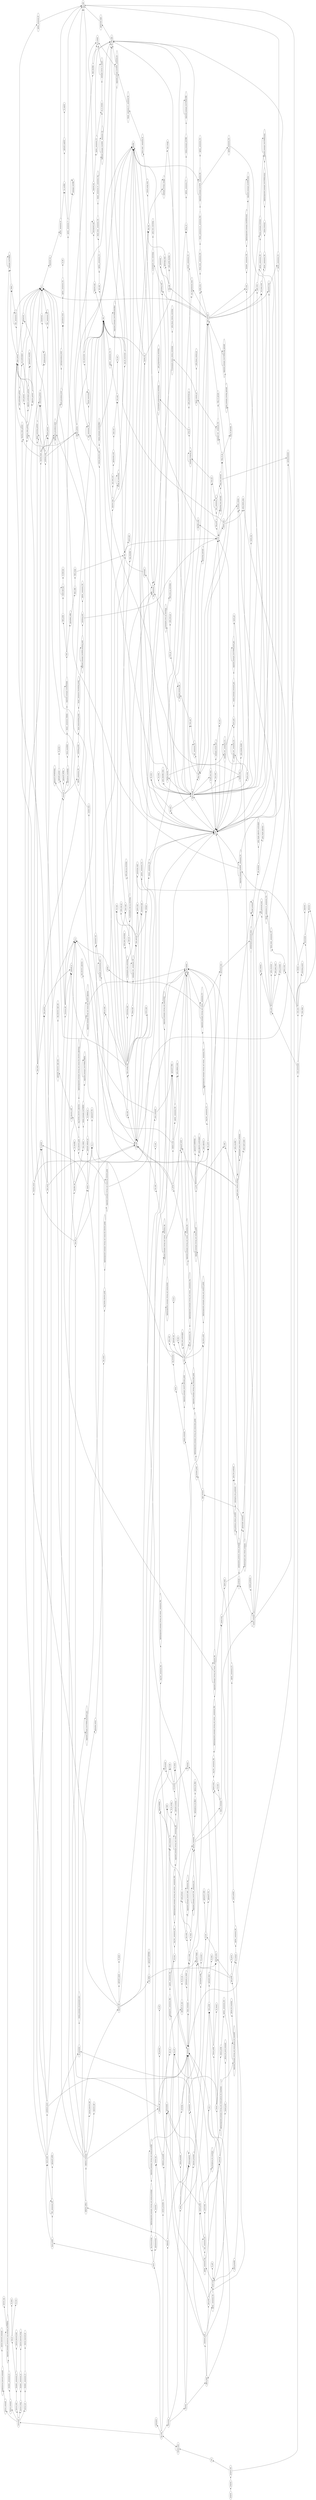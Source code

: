 digraph G {
orientation = landscape;
rankdir = LR;
ratio = compress;
nt0 [ label="program'" ] ;
nt1 [ label="where_term" ] ;
nt2 [ label="verb_pattern" ] ;
nt3 [ label="verb_multisubject_pattern" ] ;
nt4 [ label="var_type" ] ;
nt5 [ label="var_term" ] ;
nt6 [ label="var_or_atomics" ] ;
nt7 [ label="var_or_atomic" ] ;
nt8 [ label="var_multisubject" ] ;
nt9 [ label="var_modifier" ] ;
nt10 [ label="typed_name_without_attribute" ] ;
nt11 [ label="typed_name" ] ;
nt12 [ label="type_pattern" ] ;
nt13 [ label="type_operand" ] ;
nt14 [ label="type_op" ] ;
nt15 [ label="type_nonapp_expr" ] ;
nt16 [ label="type_macro" ] ;
nt17 [ label="type_identifier" ] ;
nt18 [ label="type_head" ] ;
nt19 [ label="type_expr" ] ;
nt20 [ label="type_def" ] ;
nt21 [ label="tvar" ] ;
nt22 [ label="tuple_term" ] ;
nt23 [ label="tokens" ] ;
nt24 [ label="token_pattern" ] ;
nt25 [ label="this_exists" ] ;
nt26 [ label="this_directive_verb" ] ;
nt27 [ label="this_directive_right_attr" ] ;
nt28 [ label="this_directive_pred" ] ;
nt29 [ label="this_directive_adjective" ] ;
nt30 [ label="there_is_statement" ] ;
nt31 [ label="theorem_preamble" ] ;
nt32 [ label="theorem" ] ;
nt33 [ label="then_prefix" ] ;
nt34 [ label="text_item" ] ;
nt35 [ label="text" ] ;
nt36 [ label="terms" ] ;
nt37 [ label="term_ops" ] ;
nt38 [ label="term_op" ] ;
nt39 [ label="term_nonapp" ] ;
nt40 [ label="term" ] ;
nt41 [ label="tdop_term" ] ;
nt42 [ label="tdop_rel_operands" ] ;
nt43 [ label="tdop_rel_operand" ] ;
nt44 [ label="tdop_rel_op" ] ;
nt45 [ label="tdop_prop_operand" ] ;
nt46 [ label="tdop_prop" ] ;
nt47 [ label="tdop_operand" ] ;
nt48 [ label="tdop_app" ] ;
nt49 [ label="symbol_term" ] ;
nt50 [ label="symbol_statement" ] ;
nt51 [ label="symbol_predicate" ] ;
nt52 [ label="symbol_pattern" ] ;
nt53 [ label="subtype" ] ;
nt54 [ label="stub_token" ] ;
nt55 [ label="stub_prim" ] ;
nt56 [ label="stub_nonterminal" ] ;
nt57 [ label="stub_misc" ] ;
nt58 [ label="structure_def" ] ;
nt59 [ label="structure" ] ;
nt60 [ label="statement_proof" ] ;
nt61 [ label="statement" ] ;
nt62 [ label="sort_expr" ] ;
nt63 [ label="simple_statement" ] ;
nt64 [ label="set_enum_term" ] ;
nt65 [ label="set_comprehension_term" ] ;
nt66 [ label="separator" ] ;
nt67 [ label="separated_nonempty_list(sep_and_comma,this_directive_pred)" ] ;
nt68 [ label="separated_nonempty_list(sep_and_comma,this_directive_adjective)" ] ;
nt69 [ label="separated_nonempty_list(sep_and_comma,term)" ] ;
nt70 [ label="separated_nonempty_list(sep_and_comma,phrase_list_transition)" ] ;
nt71 [ label="separated_nonempty_list(sep_and_comma,is_pred)" ] ;
nt72 [ label="separated_nonempty_list(sep_and_comma,does_pred)" ] ;
nt73 [ label="separated_nonempty_list(sep_and_comma,assuming)" ] ;
nt74 [ label="separated_nonempty_list(sep_and_comma,__anonymous_49)" ] ;
nt75 [ label="separated_nonempty_list(sep_and_comma,__anonymous_39)" ] ;
nt76 [ label="separated_nonempty_list(sep_and_comma,__anonymous_38)" ] ;
nt77 [ label="separated_nonempty_list(sep_and_comma,__anonymous_37)" ] ;
nt78 [ label="separated_nonempty_list(sep_and_comma,__anonymous_35)" ] ;
nt79 [ label="separated_nonempty_list(instruct_sep,nonempty_list(TOKEN))" ] ;
nt80 [ label="separated_nonempty_list(SEMI,term)" ] ;
nt81 [ label="separated_nonempty_list(SEMI,satisfying_pred)" ] ;
nt82 [ label="separated_nonempty_list(SEMI,field)" ] ;
nt83 [ label="separated_nonempty_list(SEMI,__anonymous_9)" ] ;
nt84 [ label="separated_nonempty_list(SEMI,__anonymous_26)" ] ;
nt85 [ label="separated_nonempty_list(SEMI,__anonymous_23)" ] ;
nt86 [ label="separated_nonempty_list(SEMI,__anonymous_10)" ] ;
nt87 [ label="separated_nonempty_list(LIT_OR,__anonymous_41)" ] ;
nt88 [ label="separated_nonempty_list(LIT_AND,does_pred)" ] ;
nt89 [ label="separated_nonempty_list(LIT_AND,__anonymous_40)" ] ;
nt90 [ label="separated_nonempty_list(COMMA,term)" ] ;
nt91 [ label="separated_nonempty_list(COMMA,tdop_operand)" ] ;
nt92 [ label="separated_nonempty_list(COMMA,match_pat)" ] ;
nt93 [ label="separated_nonempty_list(COMMA,identifier)" ] ;
nt94 [ label="separated_nonempty_list(COMMA,annotated_vars)" ] ;
nt95 [ label="separated_nonempty_list(COMMA,VAR)" ] ;
nt96 [ label="separated_nonempty_list(COMMA,TOKEN)" ] ;
nt97 [ label="sep_list(this_directive_pred)" ] ;
nt98 [ label="sep_list(this_directive_adjective)" ] ;
nt99 [ label="sep_list(term)" ] ;
nt100 [ label="sep_list(phrase_list_transition)" ] ;
nt101 [ label="sep_list(is_pred)" ] ;
nt102 [ label="sep_list(does_pred)" ] ;
nt103 [ label="sep_list(assuming)" ] ;
nt104 [ label="sep_list(__anonymous_49)" ] ;
nt105 [ label="sep_list(__anonymous_39)" ] ;
nt106 [ label="sep_list(__anonymous_38)" ] ;
nt107 [ label="sep_list(__anonymous_37)" ] ;
nt108 [ label="sep_list(__anonymous_35)" ] ;
nt109 [ label="sep_and_comma" ] ;
nt110 [ label="section_tag" ] ;
nt111 [ label="section_preamble" ] ;
nt112 [ label="satisfying_preds" ] ;
nt113 [ label="satisfying_pred" ] ;
nt114 [ label="right_attribute" ] ;
nt115 [ label="required_args" ] ;
nt116 [ label="required_arg" ] ;
nt117 [ label="ref_item" ] ;
nt118 [ label="record_assign_term" ] ;
nt119 [ label="punctuation" ] ;
nt120 [ label="prop_ops" ] ;
nt121 [ label="prop_op" ] ;
nt122 [ label="prop" ] ;
nt123 [ label="proof_tail" ] ;
nt124 [ label="proof_script" ] ;
nt125 [ label="proof_preamble" ] ;
nt126 [ label="proof_method" ] ;
nt127 [ label="proof_expr" ] ;
nt128 [ label="proof_body" ] ;
nt129 [ label="program_text" ] ;
nt130 [ label="program" ] ;
nt131 [ label="primary_statement" ] ;
nt132 [ label="prim_verb_multisubject" ] ;
nt133 [ label="prim_verb" ] ;
nt134 [ label="prim_typed_name" ] ;
nt135 [ label="prim_type_op_controlseq" ] ;
nt136 [ label="prim_type_op" ] ;
nt137 [ label="prim_type_controlseq" ] ;
nt138 [ label="prim_term_op_controlseq" ] ;
nt139 [ label="prim_term_op" ] ;
nt140 [ label="prim_term_controlseq" ] ;
nt141 [ label="prim_structure" ] ;
nt142 [ label="prim_simple_adjective_multisubject" ] ;
nt143 [ label="prim_simple_adjective" ] ;
nt144 [ label="prim_relation" ] ;
nt145 [ label="prim_propositional_op_controlseq" ] ;
nt146 [ label="prim_propositional_op" ] ;
nt147 [ label="prim_prefix_function" ] ;
nt148 [ label="prim_possessed_noun" ] ;
nt149 [ label="prim_plain_noun" ] ;
nt150 [ label="prim_pi_binder" ] ;
nt151 [ label="prim_lambda_binder" ] ;
nt152 [ label="prim_identifier_term" ] ;
nt153 [ label="prim_free_predicate" ] ;
nt154 [ label="prim_definite_noun" ] ;
nt155 [ label="prim_classifier" ] ;
nt156 [ label="prim_binder_prop" ] ;
nt157 [ label="prim_binary_relation_op" ] ;
nt158 [ label="prim_binary_relation_controlseq" ] ;
nt159 [ label="prim_adjective_multisubject" ] ;
nt160 [ label="prim_adjective" ] ;
nt161 [ label="predicate_token_pattern" ] ;
nt162 [ label="predicate_macro" ] ;
nt163 [ label="predicate_head" ] ;
nt164 [ label="predicate_def" ] ;
nt165 [ label="precedence_level" ] ;
nt166 [ label="possessed_noun" ] ;
nt167 [ label="phrase_list_transition" ] ;
nt168 [ label="phrase_list_proof_statement" ] ;
nt169 [ label="phrase_list_filler" ] ;
nt170 [ label="paren_type" ] ;
nt171 [ label="paren_precedence_level" ] ;
nt172 [ label="paren(typed_name_without_attribute)" ] ;
nt173 [ label="paren(type_expr)" ] ;
nt174 [ label="paren(term)" ] ;
nt175 [ label="paren(statement)" ] ;
nt176 [ label="paren(prim_free_predicate)" ] ;
nt177 [ label="paren(precedence_level)" ] ;
nt178 [ label="paren(and_or_chain)" ] ;
nt179 [ label="paren(__anonymous_8)" ] ;
nt180 [ label="paren(__anonymous_7)" ] ;
nt181 [ label="paren(__anonymous_6)" ] ;
nt182 [ label="paren(__anonymous_48)" ] ;
nt183 [ label="paren(__anonymous_36)" ] ;
nt184 [ label="paren(__anonymous_29)" ] ;
nt185 [ label="paren(__anonymous_21)" ] ;
nt186 [ label="paren(__anonymous_15)" ] ;
nt187 [ label="paren(__anonymous_12)" ] ;
nt188 [ label="or_chain" ] ;
nt189 [ label="option(tvar)" ] ;
nt190 [ label="option(this_exists)" ] ;
nt191 [ label="option(this_directive_right_attr)" ] ;
nt192 [ label="option(tdop_prop_operand)" ] ;
nt193 [ label="option(tdop_operand)" ] ;
nt194 [ label="option(right_attribute)" ] ;
nt195 [ label="option(phrase_list_filler)" ] ;
nt196 [ label="option(paren_precedence_level)" ] ;
nt197 [ label="option(paren(__anonymous_48))" ] ;
nt198 [ label="option(lit_we_say)" ] ;
nt199 [ label="option(lit_then)" ] ;
nt200 [ label="option(lit_param)" ] ;
nt201 [ label="option(lit_location)" ] ;
nt202 [ label="option(lit_lets)" ] ;
nt203 [ label="option(lit_implicit)" ] ;
nt204 [ label="option(lit_equal)" ] ;
nt205 [ label="option(lit_do)" ] ;
nt206 [ label="option(lit_defined_as)" ] ;
nt207 [ label="option(lit_a)" ] ;
nt208 [ label="option(label)" ] ;
nt209 [ label="option(insection)" ] ;
nt210 [ label="option(field_suffix)" ] ;
nt211 [ label="option(colon_type)" ] ;
nt212 [ label="option(colon_sort)" ] ;
nt213 [ label="option(brace_semi(field))" ] ;
nt214 [ label="option(app_args)" ] ;
nt215 [ label="option(__anonymous_53)" ] ;
nt216 [ label="option(__anonymous_47)" ] ;
nt217 [ label="option(__anonymous_46)" ] ;
nt218 [ label="option(__anonymous_45)" ] ;
nt219 [ label="option(__anonymous_44)" ] ;
nt220 [ label="option(__anonymous_42)" ] ;
nt221 [ label="option(__anonymous_25)" ] ;
nt222 [ label="option(__anonymous_24)" ] ;
nt223 [ label="option(__anonymous_20)" ] ;
nt224 [ label="option(__anonymous_19)" ] ;
nt225 [ label="option(__anonymous_17)" ] ;
nt226 [ label="option(__anonymous_13)" ] ;
nt227 [ label="option(__anonymous_11)" ] ;
nt228 [ label="option(LIT_WITH)" ] ;
nt229 [ label="option(LIT_US)" ] ;
nt230 [ label="option(LIT_TO)" ] ;
nt231 [ label="option(LIT_THE)" ] ;
nt232 [ label="option(LIT_THAT)" ] ;
nt233 [ label="option(LIT_PAIRWISE)" ] ;
nt234 [ label="option(LIT_NOTATIONAL)" ] ;
nt235 [ label="option(LIT_NOT)" ] ;
nt236 [ label="option(LIT_DEFINE)" ] ;
nt237 [ label="option(LIT_CAN)" ] ;
nt238 [ label="option(LIT_CALLED)" ] ;
nt239 [ label="option(LIT_AND)" ] ;
nt240 [ label="option(COMMA)" ] ;
nt241 [ label="opt_say" ] ;
nt242 [ label="opt_define" ] ;
nt243 [ label="opt_colon_type" ] ;
nt244 [ label="opt_colon_sort" ] ;
nt245 [ label="opt_args" ] ;
nt246 [ label="opt_alt_constructor" ] ;
nt247 [ label="nonempty_list(var_or_atomic)" ] ;
nt248 [ label="nonempty_list(term_op)" ] ;
nt249 [ label="nonempty_list(prop_op)" ] ;
nt250 [ label="nonempty_list(expr_nonapp)" ] ;
nt251 [ label="nonempty_list(annotated_vars)" ] ;
nt252 [ label="nonempty_list(alt_case)" ] ;
nt253 [ label="nonempty_list(__anonymous_33)" ] ;
nt254 [ label="nonempty_list(__anonymous_27)" ] ;
nt255 [ label="nonempty_list(__anonymous_22)" ] ;
nt256 [ label="nonempty_list(__anonymous_14)" ] ;
nt257 [ label="nonempty_list(VAR)" ] ;
nt258 [ label="nonempty_list(TOKEN)" ] ;
nt259 [ label="namespace" ] ;
nt260 [ label="named_terms" ] ;
nt261 [ label="named_term" ] ;
nt262 [ label="mutual_inductive_type" ] ;
nt263 [ label="mutual_inductive_def" ] ;
nt264 [ label="match_term" ] ;
nt265 [ label="match_seq" ] ;
nt266 [ label="match_pats" ] ;
nt267 [ label="match_pat" ] ;
nt268 [ label="make_term" ] ;
nt269 [ label="macro_body" ] ;
nt270 [ label="macro_bodies" ] ;
nt271 [ label="macro" ] ;
nt272 [ label="loption(separated_nonempty_list(sep_and_comma,this_directive_pred))" ] ;
nt273 [ label="loption(separated_nonempty_list(sep_and_comma,this_directive_adjective))" ] ;
nt274 [ label="loption(separated_nonempty_list(sep_and_comma,term))" ] ;
nt275 [ label="loption(separated_nonempty_list(sep_and_comma,phrase_list_transition))" ] ;
nt276 [ label="loption(separated_nonempty_list(sep_and_comma,is_pred))" ] ;
nt277 [ label="loption(separated_nonempty_list(sep_and_comma,does_pred))" ] ;
nt278 [ label="loption(separated_nonempty_list(sep_and_comma,assuming))" ] ;
nt279 [ label="loption(separated_nonempty_list(sep_and_comma,__anonymous_49))" ] ;
nt280 [ label="loption(separated_nonempty_list(sep_and_comma,__anonymous_39))" ] ;
nt281 [ label="loption(separated_nonempty_list(sep_and_comma,__anonymous_38))" ] ;
nt282 [ label="loption(separated_nonempty_list(sep_and_comma,__anonymous_37))" ] ;
nt283 [ label="loption(separated_nonempty_list(sep_and_comma,__anonymous_35))" ] ;
nt284 [ label="loption(separated_nonempty_list(SEMI,term))" ] ;
nt285 [ label="loption(separated_nonempty_list(COMMA,term))" ] ;
nt286 [ label="lit_with" ] ;
nt287 [ label="lit_we_say" ] ;
nt288 [ label="lit_true" ] ;
nt289 [ label="lit_theorem" ] ;
nt290 [ label="lit_then" ] ;
nt291 [ label="lit_sort" ] ;
nt292 [ label="lit_qed" ] ;
nt293 [ label="lit_prove" ] ;
nt294 [ label="lit_param" ] ;
nt295 [ label="lit_location" ] ;
nt296 [ label="lit_lets" ] ;
nt297 [ label="lit_left" ] ;
nt298 [ label="lit_its_wrong" ] ;
nt299 [ label="lit_is" ] ;
nt300 [ label="lit_implicit" ] ;
nt301 [ label="lit_iff" ] ;
nt302 [ label="lit_has" ] ;
nt303 [ label="lit_field_key" ] ;
nt304 [ label="lit_false" ] ;
nt305 [ label="lit_exist" ] ;
nt306 [ label="lit_equal" ] ;
nt307 [ label="lit_document" ] ;
nt308 [ label="lit_do" ] ;
nt309 [ label="lit_denote" ] ;
nt310 [ label="lit_defined_as" ] ;
nt311 [ label="lit_def" ] ;
nt312 [ label="lit_classifier" ] ;
nt313 [ label="lit_choose" ] ;
nt314 [ label="lit_binder_comma" ] ;
nt315 [ label="lit_axiom" ] ;
nt316 [ label="lit_assume" ] ;
nt317 [ label="lit_any" ] ;
nt318 [ label="lit_a" ] ;
nt319 [ label="list_term" ] ;
nt320 [ label="list(text_item)" ] ;
nt321 [ label="list(required_arg)" ] ;
nt322 [ label="list(opt_alt_constructor)" ] ;
nt323 [ label="list(lit_field_key)" ] ;
nt324 [ label="list(left_attribute)" ] ;
nt325 [ label="list(brace(tvar))" ] ;
nt326 [ label="list(assumption)" ] ;
nt327 [ label="list(alt_constructor)" ] ;
nt328 [ label="list(__anonymous_52)" ] ;
nt329 [ label="list(__anonymous_51)" ] ;
nt330 [ label="list(__anonymous_50)" ] ;
nt331 [ label="list(__anonymous_43)" ] ;
nt332 [ label="list(__anonymous_34)" ] ;
nt333 [ label="list(__anonymous_32)" ] ;
nt334 [ label="list(__anonymous_18)" ] ;
nt335 [ label="list(__anonymous_1)" ] ;
nt336 [ label="lexeme" ] ;
nt337 [ label="let_term" ] ;
nt338 [ label="let_annotation" ] ;
nt339 [ label="left_attribute" ] ;
nt340 [ label="lambda_term" ] ;
nt341 [ label="lambda_function" ] ;
nt342 [ label="lambda_fun" ] ;
nt343 [ label="label" ] ;
nt344 [ label="is_pred" ] ;
nt345 [ label="is_aPred" ] ;
nt346 [ label="instruction" ] ;
nt347 [ label="instruct_synonym" ] ;
nt348 [ label="instruct_string" ] ;
nt349 [ label="instruct_sep" ] ;
nt350 [ label="instruct_keyword_string" ] ;
nt351 [ label="instruct_keyword_int" ] ;
nt352 [ label="instruct_keyword_command" ] ;
nt353 [ label="instruct_keyword_bool" ] ;
nt354 [ label="instruct_int" ] ;
nt355 [ label="instruct_command" ] ;
nt356 [ label="instruct_bool" ] ;
nt357 [ label="insection" ] ;
nt358 [ label="inductive_type" ] ;
nt359 [ label="inductive_def" ] ;
nt360 [ label="iff_junction" ] ;
nt361 [ label="if_then_else_term" ] ;
nt362 [ label="identifier_prop" ] ;
nt363 [ label="identifier_pattern" ] ;
nt364 [ label="identifier" ] ;
nt365 [ label="head_statement" ] ;
nt366 [ label="head_primary" ] ;
nt367 [ label="has_pred" ] ;
nt368 [ label="goal_proof" ] ;
nt369 [ label="goal_prefix" ] ;
nt370 [ label="function_token_pattern" ] ;
nt371 [ label="function_macro" ] ;
nt372 [ label="function_head" ] ;
nt373 [ label="function_def" ] ;
nt374 [ label="free_predicate_without_attribute" ] ;
nt375 [ label="free_predicate" ] ;
nt376 [ label="fixing_var" ] ;
nt377 [ label="field_suffix" ] ;
nt378 [ label="field_prefix" ] ;
nt379 [ label="field_identifier" ] ;
nt380 [ label="field_assign" ] ;
nt381 [ label="field" ] ;
nt382 [ label="expr_nonapp" ] ;
nt383 [ label="expr" ] ;
nt384 [ label="does_pred" ] ;
nt385 [ label="delimiter" ] ;
nt386 [ label="definition_statement" ] ;
nt387 [ label="definition_preamble" ] ;
nt388 [ label="definition_affirm" ] ;
nt389 [ label="definition" ] ;
nt390 [ label="definite_term" ] ;
nt391 [ label="declaration" ] ;
nt392 [ label="cs_brace(prim_type_op_controlseq)" ] ;
nt393 [ label="cs_brace(prim_type_controlseq)" ] ;
nt394 [ label="cs_brace(prim_term_op_controlseq)" ] ;
nt395 [ label="cs_brace(prim_term_controlseq)" ] ;
nt396 [ label="cs_brace(prim_propositional_op_controlseq)" ] ;
nt397 [ label="cs_brace(prim_binary_relation_controlseq)" ] ;
nt398 [ label="copula" ] ;
nt399 [ label="controlseq_type" ] ;
nt400 [ label="controlseq_term" ] ;
nt401 [ label="controlseq_pattern" ] ;
nt402 [ label="controlseq_macro" ] ;
nt403 [ label="const_type" ] ;
nt404 [ label="const_statement" ] ;
nt405 [ label="comma_nonempty_list(term)" ] ;
nt406 [ label="comma_nonempty_list(tdop_operand)" ] ;
nt407 [ label="comma_nonempty_list(match_pat)" ] ;
nt408 [ label="comma_nonempty_list(identifier)" ] ;
nt409 [ label="comma_nonempty_list(annotated_vars)" ] ;
nt410 [ label="comma_nonempty_list(VAR)" ] ;
nt411 [ label="comma_nonempty_list(TOKEN)" ] ;
nt412 [ label="comma_list(term)" ] ;
nt413 [ label="colon_type" ] ;
nt414 [ label="colon_sort" ] ;
nt415 [ label="classifier_def" ] ;
nt416 [ label="class_tokens" ] ;
nt417 [ label="choose_prefix" ] ;
nt418 [ label="choose_justify" ] ;
nt419 [ label="choose" ] ;
nt420 [ label="chain_statement" ] ;
nt421 [ label="case_term" ] ;
nt422 [ label="case" ] ;
nt423 [ label="canned_proof" ] ;
nt424 [ label="canned_prefix" ] ;
nt425 [ label="by_ref" ] ;
nt426 [ label="by_method" ] ;
nt427 [ label="bracket(instruct_keyword_command)" ] ;
nt428 [ label="bracket(__anonymous_5)" ] ;
nt429 [ label="bracket(__anonymous_4)" ] ;
nt430 [ label="bracket(__anonymous_3)" ] ;
nt431 [ label="bracket(__anonymous_28)" ] ;
nt432 [ label="bracket(__anonymous_2)" ] ;
nt433 [ label="brace_semi(satisfying_pred)" ] ;
nt434 [ label="brace_semi(field)" ] ;
nt435 [ label="brace_semi(__anonymous_9)" ] ;
nt436 [ label="brace_semi(__anonymous_26)" ] ;
nt437 [ label="brace_semi(__anonymous_23)" ] ;
nt438 [ label="brace_semi(__anonymous_10)" ] ;
nt439 [ label="brace(tvar)" ] ;
nt440 [ label="brace(expr)" ] ;
nt441 [ label="brace(__anonymous_31)" ] ;
nt442 [ label="brace(__anonymous_30)" ] ;
nt443 [ label="brace(__anonymous_16)" ] ;
nt444 [ label="brace(__anonymous_0(satisfying_pred))" ] ;
nt445 [ label="brace(__anonymous_0(field))" ] ;
nt446 [ label="brace(__anonymous_0(__anonymous_9))" ] ;
nt447 [ label="brace(__anonymous_0(__anonymous_26))" ] ;
nt448 [ label="brace(__anonymous_0(__anonymous_23))" ] ;
nt449 [ label="brace(__anonymous_0(__anonymous_10))" ] ;
nt450 [ label="bool_tf" ] ;
nt451 [ label="binop_type" ] ;
nt452 [ label="binder_prop" ] ;
nt453 [ label="binary_relation_op" ] ;
nt454 [ label="binary_controlseq_pattern" ] ;
nt455 [ label="axiom_preamble" ] ;
nt456 [ label="axiom" ] ;
nt457 [ label="attribute(typed_name_without_attribute)" ] ;
nt458 [ label="attribute(prim_possessed_noun)" ] ;
nt459 [ label="attribute(free_predicate_without_attribute)" ] ;
nt460 [ label="assumption_prefix" ] ;
nt461 [ label="assumption" ] ;
nt462 [ label="assuming" ] ;
nt463 [ label="article" ] ;
nt464 [ label="arrow_type" ] ;
nt465 [ label="args" ] ;
nt466 [ label="app_type" ] ;
nt467 [ label="app_term" ] ;
nt468 [ label="app_args" ] ;
nt469 [ label="any_type" ] ;
nt470 [ label="annotated_vars" ] ;
nt471 [ label="annotated_var" ] ;
nt472 [ label="annotated_type" ] ;
nt473 [ label="annotated_term" ] ;
nt474 [ label="and_or_chain" ] ;
nt475 [ label="and_chain" ] ;
nt476 [ label="alt_constructor" ] ;
nt477 [ label="alt_case" ] ;
nt478 [ label="agda_pi_type" ] ;
nt479 [ label="affirm_proof" ] ;
nt480 [ label="adjective_pattern" ] ;
nt481 [ label="adjective_multisubject_pattern" ] ;
nt0 -> nt130 [ label="" ] ;
nt1 -> nt437 [ label="" ] ;
nt2 -> nt21 [ label="" ] ;
nt2 -> nt24 [ label="" ] ;
nt3 -> nt8 [ label="" ] ;
nt3 -> nt24 [ label="" ] ;
nt6 -> nt247 [ label="" ] ;
nt8 -> nt21 [ label="" ] ;
nt8 -> nt179 [ label="" ] ;
nt9 -> nt203 [ label="" ] ;
nt10 -> nt19 [ label="" ] ;
nt10 -> nt21 [ label="" ] ;
nt10 -> nt134 [ label="" ] ;
nt10 -> nt155 [ label="" ] ;
nt10 -> nt172 [ label="" ] ;
nt10 -> nt286 [ label="" ] ;
nt11 -> nt457 [ label="" ] ;
nt12 -> nt24 [ label="" ] ;
nt12 -> nt207 [ label="" ] ;
nt13 -> nt4 [ label="" ] ;
nt13 -> nt53 [ label="" ] ;
nt13 -> nt170 [ label="" ] ;
nt13 -> nt403 [ label="" ] ;
nt13 -> nt472 [ label="" ] ;
nt14 -> nt136 [ label="" ] ;
nt14 -> nt392 [ label="" ] ;
nt15 -> nt4 [ label="" ] ;
nt15 -> nt53 [ label="" ] ;
nt15 -> nt59 [ label="" ] ;
nt15 -> nt170 [ label="" ] ;
nt15 -> nt262 [ label="" ] ;
nt15 -> nt358 [ label="" ] ;
nt15 -> nt399 [ label="" ] ;
nt15 -> nt403 [ label="" ] ;
nt15 -> nt451 [ label="" ] ;
nt15 -> nt464 [ label="" ] ;
nt15 -> nt472 [ label="" ] ;
nt15 -> nt478 [ label="" ] ;
nt16 -> nt12 [ label="" ] ;
nt16 -> nt19 [ label="" ] ;
nt16 -> nt309 [ label="" ] ;
nt16 -> nt318 [ label="" ] ;
nt17 -> nt364 [ label="" ] ;
nt18 -> nt12 [ label="" ] ;
nt18 -> nt196 [ label="" ] ;
nt18 -> nt401 [ label="" ] ;
nt18 -> nt454 [ label="" ] ;
nt19 -> nt15 [ label="" ] ;
nt19 -> nt466 [ label="" ] ;
nt20 -> nt18 [ label="" ] ;
nt20 -> nt19 [ label="" ] ;
nt20 -> nt318 [ label="" ] ;
nt20 -> nt398 [ label="" ] ;
nt21 -> nt471 [ label="" ] ;
nt22 -> nt184 [ label="" ] ;
nt23 -> nt258 [ label="" ] ;
nt24 -> nt23 [ label="" ] ;
nt24 -> nt189 [ label="" ] ;
nt24 -> nt329 [ label="" ] ;
nt25 -> nt97 [ label="" ] ;
nt26 -> nt191 [ label="" ] ;
nt28 -> nt26 [ label="" ] ;
nt28 -> nt98 [ label="" ] ;
nt30 -> nt260 [ label="" ] ;
nt30 -> nt261 [ label="" ] ;
nt30 -> nt305 [ label="" ] ;
nt31 -> nt208 [ label="" ] ;
nt31 -> nt289 [ label="" ] ;
nt32 -> nt31 [ label="" ] ;
nt32 -> nt326 [ label="" ] ;
nt32 -> nt479 [ label="" ] ;
nt33 -> nt199 [ label="" ] ;
nt34 -> nt111 [ label="" ] ;
nt34 -> nt259 [ label="" ] ;
nt34 -> nt271 [ label="" ] ;
nt34 -> nt346 [ label="" ] ;
nt34 -> nt391 [ label="" ] ;
nt35 -> nt320 [ label="" ] ;
nt36 -> nt99 [ label="" ] ;
nt37 -> nt248 [ label="" ] ;
nt38 -> nt139 [ label="" ] ;
nt38 -> nt394 [ label="" ] ;
nt39 -> nt5 [ label="" ] ;
nt39 -> nt22 [ label="" ] ;
nt39 -> nt41 [ label="" ] ;
nt39 -> nt64 [ label="" ] ;
nt39 -> nt65 [ label="" ] ;
nt39 -> nt152 [ label="" ] ;
nt39 -> nt264 [ label="" ] ;
nt39 -> nt268 [ label="" ] ;
nt39 -> nt319 [ label="" ] ;
nt39 -> nt337 [ label="" ] ;
nt39 -> nt340 [ label="" ] ;
nt39 -> nt341 [ label="" ] ;
nt39 -> nt342 [ label="" ] ;
nt39 -> nt361 [ label="" ] ;
nt39 -> nt400 [ label="" ] ;
nt39 -> nt421 [ label="" ] ;
nt39 -> nt473 [ label="" ] ;
nt40 -> nt39 [ label="" ] ;
nt40 -> nt467 [ label="" ] ;
nt41 -> nt37 [ label="" ] ;
nt41 -> nt47 [ label="" ] ;
nt41 -> nt193 [ label="" ] ;
nt41 -> nt333 [ label="" ] ;
nt42 -> nt41 [ label="" ] ;
nt42 -> nt406 [ label="" ] ;
nt43 -> nt41 [ label="" ] ;
nt43 -> nt47 [ label="" ] ;
nt44 -> nt42 [ label="" ] ;
nt44 -> nt253 [ label="" ] ;
nt45 -> nt44 [ label="" ] ;
nt45 -> nt175 [ label="" ] ;
nt46 -> nt120 [ label="" ] ;
nt46 -> nt192 [ label="" ] ;
nt46 -> nt332 [ label="" ] ;
nt47 -> nt21 [ label="" ] ;
nt47 -> nt22 [ label="" ] ;
nt47 -> nt48 [ label="" ] ;
nt47 -> nt64 [ label="" ] ;
nt47 -> nt65 [ label="" ] ;
nt47 -> nt268 [ label="" ] ;
nt47 -> nt319 [ label="" ] ;
nt47 -> nt400 [ label="" ] ;
nt47 -> nt473 [ label="" ] ;
nt48 -> nt147 [ label="" ] ;
nt48 -> nt174 [ label="" ] ;
nt48 -> nt214 [ label="" ] ;
nt49 -> nt21 [ label="" ] ;
nt50 -> nt50 [ label="" ] ;
nt50 -> nt51 [ label="" ] ;
nt50 -> nt122 [ label="" ] ;
nt50 -> nt144 [ label="" ] ;
nt50 -> nt175 [ label="" ] ;
nt50 -> nt314 [ label="" ] ;
nt50 -> nt375 [ label="" ] ;
nt52 -> nt189 [ label="" ] ;
nt52 -> nt328 [ label="" ] ;
nt53 -> nt443 [ label="" ] ;
nt55 -> nt141 [ label="" ] ;
nt55 -> nt144 [ label="" ] ;
nt55 -> nt148 [ label="" ] ;
nt55 -> nt149 [ label="" ] ;
nt55 -> nt150 [ label="" ] ;
nt55 -> nt156 [ label="" ] ;
nt56 -> nt54 [ label="" ] ;
nt56 -> nt55 [ label="" ] ;
nt56 -> nt57 [ label="" ] ;
nt57 -> nt1 [ label="" ] ;
nt57 -> nt119 [ label="" ] ;
nt57 -> nt336 [ label="" ] ;
nt57 -> nt385 [ label="" ] ;
nt57 -> nt402 [ label="" ] ;
nt58 -> nt59 [ label="" ] ;
nt58 -> nt207 [ label="" ] ;
nt58 -> nt318 [ label="" ] ;
nt58 -> nt363 [ label="" ] ;
nt59 -> nt200 [ label="" ] ;
nt59 -> nt213 [ label="" ] ;
nt59 -> nt224 [ label="" ] ;
nt59 -> nt228 [ label="" ] ;
nt59 -> nt234 [ label="" ] ;
nt59 -> nt465 [ label="" ] ;
nt60 -> nt33 [ label="" ] ;
nt60 -> nt61 [ label="" ] ;
nt60 -> nt220 [ label="" ] ;
nt60 -> nt425 [ label="" ] ;
nt61 -> nt365 [ label="" ] ;
nt61 -> nt420 [ label="" ] ;
nt62 -> nt226 [ label="" ] ;
nt62 -> nt291 [ label="" ] ;
nt63 -> nt36 [ label="" ] ;
nt63 -> nt88 [ label="" ] ;
nt64 -> nt442 [ label="" ] ;
nt65 -> nt441 [ label="" ] ;
nt67 -> nt28 [ label="" ] ;
nt67 -> nt67 [ label="" ] ;
nt67 -> nt109 [ label="" ] ;
nt68 -> nt29 [ label="" ] ;
nt68 -> nt68 [ label="" ] ;
nt68 -> nt109 [ label="" ] ;
nt69 -> nt40 [ label="" ] ;
nt69 -> nt69 [ label="" ] ;
nt69 -> nt109 [ label="" ] ;
nt70 -> nt70 [ label="" ] ;
nt70 -> nt109 [ label="" ] ;
nt70 -> nt167 [ label="" ] ;
nt71 -> nt71 [ label="" ] ;
nt71 -> nt109 [ label="" ] ;
nt71 -> nt344 [ label="" ] ;
nt72 -> nt72 [ label="" ] ;
nt72 -> nt109 [ label="" ] ;
nt72 -> nt384 [ label="" ] ;
nt73 -> nt73 [ label="" ] ;
nt73 -> nt109 [ label="" ] ;
nt73 -> nt462 [ label="" ] ;
nt74 -> nt74 [ label="" ] ;
nt74 -> nt109 [ label="" ] ;
nt74 -> nt201 [ label="" ] ;
nt74 -> nt343 [ label="" ] ;
nt75 -> nt75 [ label="" ] ;
nt75 -> nt109 [ label="" ] ;
nt75 -> nt469 [ label="" ] ;
nt76 -> nt76 [ label="" ] ;
nt76 -> nt109 [ label="" ] ;
nt76 -> nt207 [ label="" ] ;
nt76 -> nt261 [ label="" ] ;
nt77 -> nt77 [ label="" ] ;
nt77 -> nt109 [ label="" ] ;
nt77 -> nt166 [ label="" ] ;
nt77 -> nt463 [ label="" ] ;
nt78 -> nt78 [ label="" ] ;
nt78 -> nt109 [ label="" ] ;
nt78 -> nt345 [ label="" ] ;
nt79 -> nt79 [ label="" ] ;
nt79 -> nt258 [ label="" ] ;
nt79 -> nt349 [ label="" ] ;
nt80 -> nt40 [ label="" ] ;
nt80 -> nt80 [ label="" ] ;
nt81 -> nt81 [ label="" ] ;
nt81 -> nt113 [ label="" ] ;
nt82 -> nt82 [ label="" ] ;
nt82 -> nt381 [ label="" ] ;
nt83 -> nt7 [ label="" ] ;
nt83 -> nt83 [ label="" ] ;
nt83 -> nt243 [ label="" ] ;
nt83 -> nt383 [ label="" ] ;
nt84 -> nt84 [ label="" ] ;
nt84 -> nt221 [ label="" ] ;
nt84 -> nt222 [ label="" ] ;
nt84 -> nt364 [ label="" ] ;
nt85 -> nt21 [ label="" ] ;
nt85 -> nt40 [ label="" ] ;
nt85 -> nt85 [ label="" ] ;
nt85 -> nt243 [ label="" ] ;
nt86 -> nt6 [ label="" ] ;
nt86 -> nt86 [ label="" ] ;
nt86 -> nt243 [ label="" ] ;
nt87 -> nt87 [ label="" ] ;
nt87 -> nt131 [ label="" ] ;
nt88 -> nt88 [ label="" ] ;
nt88 -> nt384 [ label="" ] ;
nt89 -> nt89 [ label="" ] ;
nt89 -> nt131 [ label="" ] ;
nt90 -> nt40 [ label="" ] ;
nt90 -> nt90 [ label="" ] ;
nt91 -> nt47 [ label="" ] ;
nt91 -> nt91 [ label="" ] ;
nt92 -> nt92 [ label="" ] ;
nt92 -> nt267 [ label="" ] ;
nt93 -> nt93 [ label="" ] ;
nt93 -> nt364 [ label="" ] ;
nt94 -> nt94 [ label="" ] ;
nt94 -> nt470 [ label="" ] ;
nt95 -> nt95 [ label="" ] ;
nt96 -> nt96 [ label="" ] ;
nt97 -> nt272 [ label="" ] ;
nt98 -> nt273 [ label="" ] ;
nt99 -> nt274 [ label="" ] ;
nt100 -> nt275 [ label="" ] ;
nt101 -> nt276 [ label="" ] ;
nt102 -> nt277 [ label="" ] ;
nt103 -> nt278 [ label="" ] ;
nt104 -> nt279 [ label="" ] ;
nt105 -> nt280 [ label="" ] ;
nt106 -> nt281 [ label="" ] ;
nt107 -> nt282 [ label="" ] ;
nt108 -> nt283 [ label="" ] ;
nt110 -> nt307 [ label="" ] ;
nt111 -> nt110 [ label="" ] ;
nt111 -> nt208 [ label="" ] ;
nt112 -> nt433 [ label="" ] ;
nt113 -> nt122 [ label="" ] ;
nt113 -> nt223 [ label="" ] ;
nt114 -> nt61 [ label="" ] ;
nt114 -> nt101 [ label="" ] ;
nt114 -> nt102 [ label="" ] ;
nt115 -> nt321 [ label="" ] ;
nt116 -> nt7 [ label="" ] ;
nt116 -> nt187 [ label="" ] ;
nt117 -> nt104 [ label="" ] ;
nt118 -> nt435 [ label="" ] ;
nt119 -> nt66 [ label="" ] ;
nt119 -> nt385 [ label="" ] ;
nt120 -> nt249 [ label="" ] ;
nt121 -> nt146 [ label="" ] ;
nt121 -> nt396 [ label="" ] ;
nt122 -> nt44 [ label="" ] ;
nt122 -> nt46 [ label="" ] ;
nt122 -> nt362 [ label="" ] ;
nt122 -> nt452 [ label="" ] ;
nt123 -> nt419 [ label="" ] ;
nt123 -> nt422 [ label="" ] ;
nt123 -> nt423 [ label="" ] ;
nt123 -> nt479 [ label="" ] ;
nt124 -> nt125 [ label="" ] ;
nt124 -> nt219 [ label="" ] ;
nt124 -> nt292 [ label="" ] ;
nt125 -> nt426 [ label="" ] ;
nt126 -> nt216 [ label="" ] ;
nt128 -> nt123 [ label="" ] ;
nt128 -> nt461 [ label="" ] ;
nt129 -> nt35 [ label="" ] ;
nt129 -> nt56 [ label="" ] ;
nt130 -> nt129 [ label="" ] ;
nt131 -> nt30 [ label="" ] ;
nt131 -> nt50 [ label="" ] ;
nt131 -> nt63 [ label="" ] ;
nt131 -> nt195 [ label="" ] ;
nt131 -> nt404 [ label="" ] ;
nt161 -> nt2 [ label="" ] ;
nt161 -> nt3 [ label="" ] ;
nt161 -> nt480 [ label="" ] ;
nt161 -> nt481 [ label="" ] ;
nt162 -> nt52 [ label="" ] ;
nt162 -> nt61 [ label="" ] ;
nt162 -> nt161 [ label="" ] ;
nt162 -> nt309 [ label="" ] ;
nt163 -> nt52 [ label="" ] ;
nt163 -> nt161 [ label="" ] ;
nt163 -> nt196 [ label="" ] ;
nt163 -> nt363 [ label="" ] ;
nt163 -> nt401 [ label="" ] ;
nt163 -> nt454 [ label="" ] ;
nt164 -> nt61 [ label="" ] ;
nt164 -> nt163 [ label="" ] ;
nt164 -> nt241 [ label="" ] ;
nt164 -> nt360 [ label="" ] ;
nt165 -> nt215 [ label="" ] ;
nt166 -> nt458 [ label="" ] ;
nt170 -> nt173 [ label="" ] ;
nt171 -> nt165 [ label="" ] ;
nt171 -> nt177 [ label="" ] ;
nt172 -> nt10 [ label="" ] ;
nt173 -> nt19 [ label="" ] ;
nt174 -> nt40 [ label="" ] ;
nt175 -> nt61 [ label="" ] ;
nt176 -> nt153 [ label="" ] ;
nt177 -> nt165 [ label="" ] ;
nt178 -> nt474 [ label="" ] ;
nt179 -> nt413 [ label="" ] ;
nt180 -> nt9 [ label="" ] ;
nt180 -> nt257 [ label="" ] ;
nt180 -> nt413 [ label="" ] ;
nt181 -> nt9 [ label="" ] ;
nt181 -> nt413 [ label="" ] ;
nt182 -> nt117 [ label="" ] ;
nt183 -> nt154 [ label="" ] ;
nt183 -> nt231 [ label="" ] ;
nt184 -> nt40 [ label="" ] ;
nt184 -> nt405 [ label="" ] ;
nt185 -> nt40 [ label="" ] ;
nt185 -> nt413 [ label="" ] ;
nt186 -> nt19 [ label="" ] ;
nt187 -> nt6 [ label="" ] ;
nt187 -> nt243 [ label="" ] ;
nt188 -> nt87 [ label="" ] ;
nt188 -> nt366 [ label="" ] ;
nt189 -> nt21 [ label="" ] ;
nt190 -> nt25 [ label="" ] ;
nt191 -> nt27 [ label="" ] ;
nt192 -> nt45 [ label="" ] ;
nt193 -> nt47 [ label="" ] ;
nt194 -> nt114 [ label="" ] ;
nt195 -> nt169 [ label="" ] ;
nt196 -> nt171 [ label="" ] ;
nt197 -> nt182 [ label="" ] ;
nt198 -> nt287 [ label="" ] ;
nt199 -> nt290 [ label="" ] ;
nt200 -> nt294 [ label="" ] ;
nt201 -> nt295 [ label="" ] ;
nt202 -> nt296 [ label="" ] ;
nt203 -> nt300 [ label="" ] ;
nt204 -> nt306 [ label="" ] ;
nt205 -> nt308 [ label="" ] ;
nt206 -> nt310 [ label="" ] ;
nt207 -> nt318 [ label="" ] ;
nt208 -> nt343 [ label="" ] ;
nt209 -> nt357 [ label="" ] ;
nt210 -> nt377 [ label="" ] ;
nt211 -> nt413 [ label="" ] ;
nt212 -> nt414 [ label="" ] ;
nt213 -> nt434 [ label="" ] ;
nt214 -> nt468 [ label="" ] ;
nt215 -> nt297 [ label="" ] ;
nt216 -> nt40 [ label="" ] ;
nt217 -> nt126 [ label="" ] ;
nt218 -> nt124 [ label="" ] ;
nt219 -> nt123 [ label="" ] ;
nt219 -> nt331 [ label="" ] ;
nt219 -> nt424 [ label="" ] ;
nt220 -> nt124 [ label="" ] ;
nt222 -> nt40 [ label="" ] ;
nt224 -> nt112 [ label="" ] ;
nt225 -> nt410 [ label="" ] ;
nt226 -> nt465 [ label="" ] ;
nt227 -> nt438 [ label="" ] ;
nt241 -> nt198 [ label="" ] ;
nt242 -> nt202 [ label="" ] ;
nt242 -> nt236 [ label="" ] ;
nt243 -> nt211 [ label="" ] ;
nt244 -> nt212 [ label="" ] ;
nt245 -> nt227 [ label="" ] ;
nt246 -> nt243 [ label="" ] ;
nt246 -> nt364 [ label="" ] ;
nt246 -> nt465 [ label="" ] ;
nt247 -> nt7 [ label="" ] ;
nt247 -> nt247 [ label="" ] ;
nt248 -> nt38 [ label="" ] ;
nt248 -> nt248 [ label="" ] ;
nt249 -> nt121 [ label="" ] ;
nt249 -> nt249 [ label="" ] ;
nt250 -> nt250 [ label="" ] ;
nt250 -> nt382 [ label="" ] ;
nt251 -> nt251 [ label="" ] ;
nt251 -> nt470 [ label="" ] ;
nt252 -> nt252 [ label="" ] ;
nt252 -> nt477 [ label="" ] ;
nt253 -> nt43 [ label="" ] ;
nt253 -> nt253 [ label="" ] ;
nt253 -> nt453 [ label="" ] ;
nt254 -> nt40 [ label="" ] ;
nt254 -> nt254 [ label="" ] ;
nt254 -> nt266 [ label="" ] ;
nt255 -> nt40 [ label="" ] ;
nt255 -> nt255 [ label="" ] ;
nt255 -> nt266 [ label="" ] ;
nt256 -> nt13 [ label="" ] ;
nt256 -> nt14 [ label="" ] ;
nt256 -> nt256 [ label="" ] ;
nt257 -> nt257 [ label="" ] ;
nt258 -> nt258 [ label="" ] ;
nt260 -> nt106 [ label="" ] ;
nt261 -> nt11 [ label="" ] ;
nt261 -> nt375 [ label="" ] ;
nt262 -> nt334 [ label="" ] ;
nt262 -> nt408 [ label="" ] ;
nt262 -> nt465 [ label="" ] ;
nt264 -> nt255 [ label="" ] ;
nt264 -> nt265 [ label="" ] ;
nt265 -> nt405 [ label="" ] ;
nt266 -> nt407 [ label="" ] ;
nt267 -> nt40 [ label="" ] ;
nt268 -> nt243 [ label="" ] ;
nt268 -> nt436 [ label="" ] ;
nt269 -> nt16 [ label="" ] ;
nt269 -> nt162 [ label="" ] ;
nt269 -> nt338 [ label="" ] ;
nt269 -> nt371 [ label="" ] ;
nt270 -> nt269 [ label="" ] ;
nt270 -> nt330 [ label="" ] ;
nt271 -> nt103 [ label="" ] ;
nt271 -> nt209 [ label="" ] ;
nt271 -> nt270 [ label="" ] ;
nt272 -> nt67 [ label="" ] ;
nt273 -> nt68 [ label="" ] ;
nt274 -> nt69 [ label="" ] ;
nt275 -> nt70 [ label="" ] ;
nt276 -> nt71 [ label="" ] ;
nt277 -> nt72 [ label="" ] ;
nt278 -> nt73 [ label="" ] ;
nt279 -> nt74 [ label="" ] ;
nt280 -> nt75 [ label="" ] ;
nt281 -> nt76 [ label="" ] ;
nt282 -> nt77 [ label="" ] ;
nt283 -> nt78 [ label="" ] ;
nt284 -> nt80 [ label="" ] ;
nt285 -> nt90 [ label="" ] ;
nt287 -> nt232 [ label="" ] ;
nt295 -> nt289 [ label="" ] ;
nt295 -> nt307 [ label="" ] ;
nt295 -> nt311 [ label="" ] ;
nt295 -> nt315 [ label="" ] ;
nt296 -> nt229 [ label="" ] ;
nt296 -> nt237 [ label="" ] ;
nt299 -> nt230 [ label="" ] ;
nt319 -> nt431 [ label="" ] ;
nt320 -> nt34 [ label="" ] ;
nt320 -> nt320 [ label="" ] ;
nt321 -> nt116 [ label="" ] ;
nt321 -> nt321 [ label="" ] ;
nt322 -> nt246 [ label="" ] ;
nt322 -> nt322 [ label="" ] ;
nt323 -> nt303 [ label="" ] ;
nt323 -> nt323 [ label="" ] ;
nt324 -> nt324 [ label="" ] ;
nt324 -> nt339 [ label="" ] ;
nt325 -> nt325 [ label="" ] ;
nt325 -> nt439 [ label="" ] ;
nt326 -> nt326 [ label="" ] ;
nt326 -> nt461 [ label="" ] ;
nt327 -> nt327 [ label="" ] ;
nt327 -> nt476 [ label="" ] ;
nt328 -> nt21 [ label="" ] ;
nt328 -> nt328 [ label="" ] ;
nt329 -> nt21 [ label="" ] ;
nt329 -> nt23 [ label="" ] ;
nt329 -> nt329 [ label="" ] ;
nt330 -> nt239 [ label="" ] ;
nt330 -> nt269 [ label="" ] ;
nt330 -> nt330 [ label="" ] ;
nt331 -> nt128 [ label="" ] ;
nt331 -> nt331 [ label="" ] ;
nt331 -> nt424 [ label="" ] ;
nt332 -> nt45 [ label="" ] ;
nt332 -> nt120 [ label="" ] ;
nt332 -> nt332 [ label="" ] ;
nt333 -> nt37 [ label="" ] ;
nt333 -> nt47 [ label="" ] ;
nt333 -> nt333 [ label="" ] ;
nt334 -> nt327 [ label="" ] ;
nt334 -> nt334 [ label="" ] ;
nt334 -> nt413 [ label="" ] ;
nt334 -> nt465 [ label="" ] ;
nt335 -> nt335 [ label="" ] ;
nt335 -> nt440 [ label="" ] ;
nt336 -> nt119 [ label="" ] ;
nt336 -> nt364 [ label="" ] ;
nt337 -> nt40 [ label="" ] ;
nt338 -> nt409 [ label="" ] ;
nt339 -> nt142 [ label="" ] ;
nt339 -> nt143 [ label="" ] ;
nt340 -> nt40 [ label="" ] ;
nt340 -> nt151 [ label="" ] ;
nt340 -> nt314 [ label="" ] ;
nt340 -> nt465 [ label="" ] ;
nt341 -> nt243 [ label="" ] ;
nt341 -> nt254 [ label="" ] ;
nt341 -> nt364 [ label="" ] ;
nt341 -> nt465 [ label="" ] ;
nt342 -> nt40 [ label="" ] ;
nt342 -> nt243 [ label="" ] ;
nt342 -> nt364 [ label="" ] ;
nt342 -> nt465 [ label="" ] ;
nt344 -> nt159 [ label="" ] ;
nt344 -> nt160 [ label="" ] ;
nt344 -> nt233 [ label="" ] ;
nt344 -> nt235 [ label="" ] ;
nt344 -> nt286 [ label="" ] ;
nt344 -> nt367 [ label="" ] ;
nt345 -> nt19 [ label="" ] ;
nt345 -> nt207 [ label="" ] ;
nt345 -> nt235 [ label="" ] ;
nt345 -> nt390 [ label="" ] ;
nt346 -> nt347 [ label="" ] ;
nt346 -> nt348 [ label="" ] ;
nt346 -> nt354 [ label="" ] ;
nt346 -> nt355 [ label="" ] ;
nt346 -> nt356 [ label="" ] ;
nt347 -> nt428 [ label="" ] ;
nt348 -> nt429 [ label="" ] ;
nt354 -> nt432 [ label="" ] ;
nt355 -> nt427 [ label="" ] ;
nt356 -> nt430 [ label="" ] ;
nt357 -> nt110 [ label="" ] ;
nt358 -> nt244 [ label="" ] ;
nt358 -> nt322 [ label="" ] ;
nt358 -> nt364 [ label="" ] ;
nt358 -> nt465 [ label="" ] ;
nt360 -> nt301 [ label="" ] ;
nt361 -> nt40 [ label="" ] ;
nt361 -> nt122 [ label="" ] ;
nt362 -> nt364 [ label="" ] ;
nt363 -> nt243 [ label="" ] ;
nt363 -> nt364 [ label="" ] ;
nt363 -> nt465 [ label="" ] ;
nt365 -> nt61 [ label="" ] ;
nt365 -> nt105 [ label="" ] ;
nt365 -> nt240 [ label="" ] ;
nt365 -> nt298 [ label="" ] ;
nt366 -> nt131 [ label="" ] ;
nt366 -> nt365 [ label="" ] ;
nt367 -> nt107 [ label="" ] ;
nt367 -> nt166 [ label="" ] ;
nt368 -> nt61 [ label="" ] ;
nt368 -> nt124 [ label="" ] ;
nt368 -> nt369 [ label="" ] ;
nt368 -> nt425 [ label="" ] ;
nt369 -> nt202 [ label="" ] ;
nt369 -> nt232 [ label="" ] ;
nt369 -> nt293 [ label="" ] ;
nt369 -> nt426 [ label="" ] ;
nt370 -> nt24 [ label="" ] ;
nt371 -> nt40 [ label="" ] ;
nt371 -> nt309 [ label="" ] ;
nt371 -> nt370 [ label="" ] ;
nt372 -> nt52 [ label="" ] ;
nt372 -> nt196 [ label="" ] ;
nt372 -> nt363 [ label="" ] ;
nt372 -> nt370 [ label="" ] ;
nt372 -> nt401 [ label="" ] ;
nt372 -> nt454 [ label="" ] ;
nt373 -> nt40 [ label="" ] ;
nt373 -> nt204 [ label="" ] ;
nt373 -> nt231 [ label="" ] ;
nt373 -> nt242 [ label="" ] ;
nt373 -> nt372 [ label="" ] ;
nt373 -> nt398 [ label="" ] ;
nt374 -> nt153 [ label="" ] ;
nt374 -> nt176 [ label="" ] ;
nt375 -> nt459 [ label="" ] ;
nt376 -> nt225 [ label="" ] ;
nt377 -> nt380 [ label="" ] ;
nt378 -> nt323 [ label="" ] ;
nt379 -> nt7 [ label="" ] ;
nt379 -> nt243 [ label="" ] ;
nt380 -> nt383 [ label="" ] ;
nt381 -> nt210 [ label="" ] ;
nt381 -> nt378 [ label="" ] ;
nt381 -> nt379 [ label="" ] ;
nt382 -> nt39 [ label="" ] ;
nt383 -> nt19 [ label="" ] ;
nt383 -> nt40 [ label="" ] ;
nt383 -> nt62 [ label="" ] ;
nt383 -> nt122 [ label="" ] ;
nt383 -> nt127 [ label="" ] ;
nt384 -> nt101 [ label="" ] ;
nt384 -> nt108 [ label="" ] ;
nt384 -> nt132 [ label="" ] ;
nt384 -> nt133 [ label="" ] ;
nt384 -> nt205 [ label="" ] ;
nt384 -> nt235 [ label="" ] ;
nt384 -> nt299 [ label="" ] ;
nt384 -> nt302 [ label="" ] ;
nt384 -> nt367 [ label="" ] ;
nt386 -> nt20 [ label="" ] ;
nt386 -> nt58 [ label="" ] ;
nt386 -> nt164 [ label="" ] ;
nt386 -> nt263 [ label="" ] ;
nt386 -> nt359 [ label="" ] ;
nt386 -> nt373 [ label="" ] ;
nt386 -> nt415 [ label="" ] ;
nt387 -> nt208 [ label="" ] ;
nt387 -> nt311 [ label="" ] ;
nt388 -> nt190 [ label="" ] ;
nt388 -> nt386 [ label="" ] ;
nt389 -> nt326 [ label="" ] ;
nt389 -> nt387 [ label="" ] ;
nt389 -> nt388 [ label="" ] ;
nt390 -> nt49 [ label="" ] ;
nt390 -> nt154 [ label="" ] ;
nt390 -> nt183 [ label="" ] ;
nt390 -> nt231 [ label="" ] ;
nt391 -> nt32 [ label="" ] ;
nt391 -> nt389 [ label="" ] ;
nt391 -> nt456 [ label="" ] ;
nt392 -> nt135 [ label="" ] ;
nt392 -> nt335 [ label="" ] ;
nt393 -> nt137 [ label="" ] ;
nt393 -> nt335 [ label="" ] ;
nt394 -> nt138 [ label="" ] ;
nt394 -> nt335 [ label="" ] ;
nt395 -> nt140 [ label="" ] ;
nt395 -> nt335 [ label="" ] ;
nt396 -> nt145 [ label="" ] ;
nt396 -> nt335 [ label="" ] ;
nt397 -> nt158 [ label="" ] ;
nt397 -> nt335 [ label="" ] ;
nt398 -> nt206 [ label="" ] ;
nt398 -> nt299 [ label="" ] ;
nt398 -> nt309 [ label="" ] ;
nt399 -> nt393 [ label="" ] ;
nt400 -> nt395 [ label="" ] ;
nt401 -> nt325 [ label="" ] ;
nt403 -> nt17 [ label="" ] ;
nt404 -> nt231 [ label="" ] ;
nt404 -> nt318 [ label="" ] ;
nt405 -> nt90 [ label="" ] ;
nt406 -> nt91 [ label="" ] ;
nt407 -> nt92 [ label="" ] ;
nt408 -> nt93 [ label="" ] ;
nt409 -> nt94 [ label="" ] ;
nt410 -> nt95 [ label="" ] ;
nt411 -> nt96 [ label="" ] ;
nt412 -> nt285 [ label="" ] ;
nt413 -> nt19 [ label="" ] ;
nt414 -> nt62 [ label="" ] ;
nt415 -> nt299 [ label="" ] ;
nt415 -> nt312 [ label="" ] ;
nt415 -> nt318 [ label="" ] ;
nt415 -> nt416 [ label="" ] ;
nt416 -> nt411 [ label="" ] ;
nt417 -> nt33 [ label="" ] ;
nt417 -> nt202 [ label="" ] ;
nt417 -> nt313 [ label="" ] ;
nt418 -> nt218 [ label="" ] ;
nt419 -> nt260 [ label="" ] ;
nt419 -> nt417 [ label="" ] ;
nt419 -> nt418 [ label="" ] ;
nt419 -> nt425 [ label="" ] ;
nt420 -> nt61 [ label="" ] ;
nt420 -> nt178 [ label="" ] ;
nt420 -> nt474 [ label="" ] ;
nt421 -> nt40 [ label="" ] ;
nt421 -> nt252 [ label="" ] ;
nt422 -> nt61 [ label="" ] ;
nt422 -> nt124 [ label="" ] ;
nt423 -> nt168 [ label="" ] ;
nt424 -> nt100 [ label="" ] ;
nt424 -> nt240 [ label="" ] ;
nt425 -> nt197 [ label="" ] ;
nt426 -> nt217 [ label="" ] ;
nt427 -> nt352 [ label="" ] ;
nt428 -> nt79 [ label="" ] ;
nt429 -> nt350 [ label="" ] ;
nt430 -> nt353 [ label="" ] ;
nt430 -> nt450 [ label="" ] ;
nt431 -> nt284 [ label="" ] ;
nt432 -> nt351 [ label="" ] ;
nt433 -> nt444 [ label="" ] ;
nt434 -> nt445 [ label="" ] ;
nt435 -> nt446 [ label="" ] ;
nt436 -> nt447 [ label="" ] ;
nt437 -> nt448 [ label="" ] ;
nt438 -> nt449 [ label="" ] ;
nt439 -> nt21 [ label="" ] ;
nt440 -> nt383 [ label="" ] ;
nt441 -> nt40 [ label="" ] ;
nt441 -> nt376 [ label="" ] ;
nt442 -> nt412 [ label="" ] ;
nt443 -> nt40 [ label="" ] ;
nt443 -> nt376 [ label="" ] ;
nt444 -> nt81 [ label="" ] ;
nt445 -> nt82 [ label="" ] ;
nt446 -> nt83 [ label="" ] ;
nt447 -> nt84 [ label="" ] ;
nt448 -> nt85 [ label="" ] ;
nt449 -> nt86 [ label="" ] ;
nt450 -> nt288 [ label="" ] ;
nt450 -> nt304 [ label="" ] ;
nt451 -> nt13 [ label="" ] ;
nt451 -> nt256 [ label="" ] ;
nt452 -> nt122 [ label="" ] ;
nt452 -> nt156 [ label="" ] ;
nt452 -> nt314 [ label="" ] ;
nt452 -> nt465 [ label="" ] ;
nt453 -> nt157 [ label="" ] ;
nt453 -> nt397 [ label="" ] ;
nt454 -> nt21 [ label="" ] ;
nt454 -> nt401 [ label="" ] ;
nt455 -> nt208 [ label="" ] ;
nt455 -> nt315 [ label="" ] ;
nt456 -> nt33 [ label="" ] ;
nt456 -> nt61 [ label="" ] ;
nt456 -> nt326 [ label="" ] ;
nt456 -> nt455 [ label="" ] ;
nt457 -> nt10 [ label="" ] ;
nt457 -> nt194 [ label="" ] ;
nt457 -> nt324 [ label="" ] ;
nt458 -> nt148 [ label="" ] ;
nt458 -> nt194 [ label="" ] ;
nt458 -> nt324 [ label="" ] ;
nt459 -> nt194 [ label="" ] ;
nt459 -> nt324 [ label="" ] ;
nt459 -> nt374 [ label="" ] ;
nt460 -> nt232 [ label="" ] ;
nt460 -> nt296 [ label="" ] ;
nt460 -> nt316 [ label="" ] ;
nt461 -> nt61 [ label="" ] ;
nt461 -> nt338 [ label="" ] ;
nt461 -> nt460 [ label="" ] ;
nt462 -> nt61 [ label="" ] ;
nt462 -> nt232 [ label="" ] ;
nt463 -> nt318 [ label="" ] ;
nt464 -> nt19 [ label="" ] ;
nt465 -> nt115 [ label="" ] ;
nt465 -> nt245 [ label="" ] ;
nt466 -> nt15 [ label="" ] ;
nt466 -> nt468 [ label="" ] ;
nt467 -> nt39 [ label="" ] ;
nt467 -> nt468 [ label="" ] ;
nt468 -> nt118 [ label="" ] ;
nt468 -> nt250 [ label="" ] ;
nt469 -> nt19 [ label="" ] ;
nt469 -> nt317 [ label="" ] ;
nt470 -> nt180 [ label="" ] ;
nt471 -> nt181 [ label="" ] ;
nt472 -> nt186 [ label="" ] ;
nt473 -> nt185 [ label="" ] ;
nt474 -> nt131 [ label="" ] ;
nt474 -> nt188 [ label="" ] ;
nt474 -> nt475 [ label="" ] ;
nt475 -> nt89 [ label="" ] ;
nt475 -> nt366 [ label="" ] ;
nt476 -> nt364 [ label="" ] ;
nt476 -> nt413 [ label="" ] ;
nt476 -> nt465 [ label="" ] ;
nt477 -> nt40 [ label="" ] ;
nt477 -> nt122 [ label="" ] ;
nt478 -> nt19 [ label="" ] ;
nt478 -> nt251 [ label="" ] ;
nt479 -> nt60 [ label="" ] ;
nt479 -> nt368 [ label="" ] ;
nt480 -> nt21 [ label="" ] ;
nt480 -> nt24 [ label="" ] ;
nt480 -> nt238 [ label="" ] ;
nt481 -> nt8 [ label="" ] ;
nt481 -> nt24 [ label="" ] ;
nt481 -> nt238 [ label="" ] ;

}
